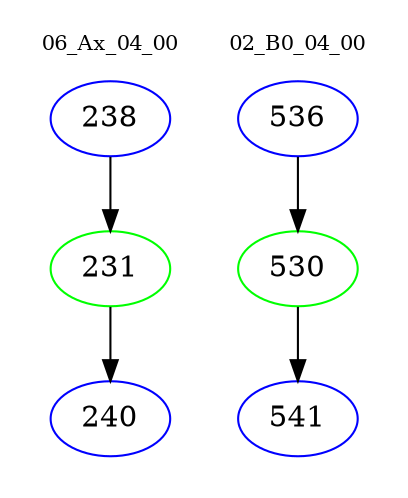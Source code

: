 digraph{
subgraph cluster_0 {
color = white
label = "06_Ax_04_00";
fontsize=10;
T0_238 [label="238", color="blue"]
T0_238 -> T0_231 [color="black"]
T0_231 [label="231", color="green"]
T0_231 -> T0_240 [color="black"]
T0_240 [label="240", color="blue"]
}
subgraph cluster_1 {
color = white
label = "02_B0_04_00";
fontsize=10;
T1_536 [label="536", color="blue"]
T1_536 -> T1_530 [color="black"]
T1_530 [label="530", color="green"]
T1_530 -> T1_541 [color="black"]
T1_541 [label="541", color="blue"]
}
}
